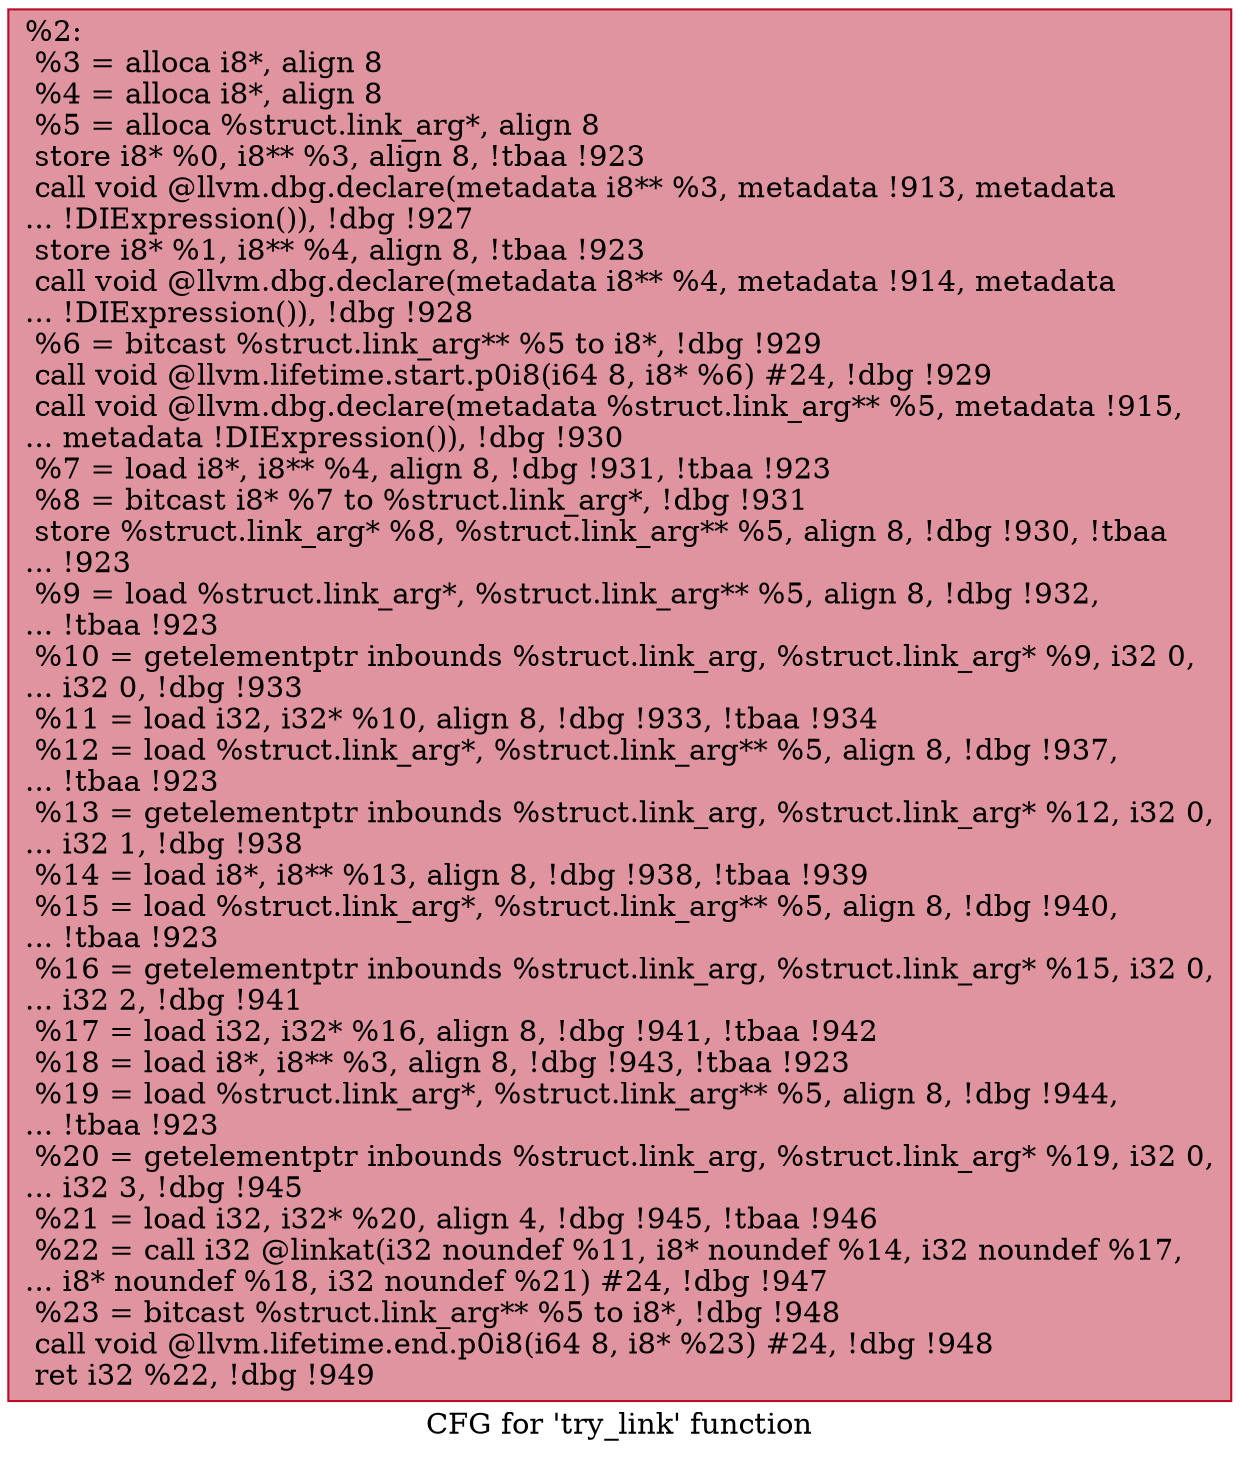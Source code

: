 digraph "CFG for 'try_link' function" {
	label="CFG for 'try_link' function";

	Node0xbca2e0 [shape=record,color="#b70d28ff", style=filled, fillcolor="#b70d2870",label="{%2:\l  %3 = alloca i8*, align 8\l  %4 = alloca i8*, align 8\l  %5 = alloca %struct.link_arg*, align 8\l  store i8* %0, i8** %3, align 8, !tbaa !923\l  call void @llvm.dbg.declare(metadata i8** %3, metadata !913, metadata\l... !DIExpression()), !dbg !927\l  store i8* %1, i8** %4, align 8, !tbaa !923\l  call void @llvm.dbg.declare(metadata i8** %4, metadata !914, metadata\l... !DIExpression()), !dbg !928\l  %6 = bitcast %struct.link_arg** %5 to i8*, !dbg !929\l  call void @llvm.lifetime.start.p0i8(i64 8, i8* %6) #24, !dbg !929\l  call void @llvm.dbg.declare(metadata %struct.link_arg** %5, metadata !915,\l... metadata !DIExpression()), !dbg !930\l  %7 = load i8*, i8** %4, align 8, !dbg !931, !tbaa !923\l  %8 = bitcast i8* %7 to %struct.link_arg*, !dbg !931\l  store %struct.link_arg* %8, %struct.link_arg** %5, align 8, !dbg !930, !tbaa\l... !923\l  %9 = load %struct.link_arg*, %struct.link_arg** %5, align 8, !dbg !932,\l... !tbaa !923\l  %10 = getelementptr inbounds %struct.link_arg, %struct.link_arg* %9, i32 0,\l... i32 0, !dbg !933\l  %11 = load i32, i32* %10, align 8, !dbg !933, !tbaa !934\l  %12 = load %struct.link_arg*, %struct.link_arg** %5, align 8, !dbg !937,\l... !tbaa !923\l  %13 = getelementptr inbounds %struct.link_arg, %struct.link_arg* %12, i32 0,\l... i32 1, !dbg !938\l  %14 = load i8*, i8** %13, align 8, !dbg !938, !tbaa !939\l  %15 = load %struct.link_arg*, %struct.link_arg** %5, align 8, !dbg !940,\l... !tbaa !923\l  %16 = getelementptr inbounds %struct.link_arg, %struct.link_arg* %15, i32 0,\l... i32 2, !dbg !941\l  %17 = load i32, i32* %16, align 8, !dbg !941, !tbaa !942\l  %18 = load i8*, i8** %3, align 8, !dbg !943, !tbaa !923\l  %19 = load %struct.link_arg*, %struct.link_arg** %5, align 8, !dbg !944,\l... !tbaa !923\l  %20 = getelementptr inbounds %struct.link_arg, %struct.link_arg* %19, i32 0,\l... i32 3, !dbg !945\l  %21 = load i32, i32* %20, align 4, !dbg !945, !tbaa !946\l  %22 = call i32 @linkat(i32 noundef %11, i8* noundef %14, i32 noundef %17,\l... i8* noundef %18, i32 noundef %21) #24, !dbg !947\l  %23 = bitcast %struct.link_arg** %5 to i8*, !dbg !948\l  call void @llvm.lifetime.end.p0i8(i64 8, i8* %23) #24, !dbg !948\l  ret i32 %22, !dbg !949\l}"];
}
